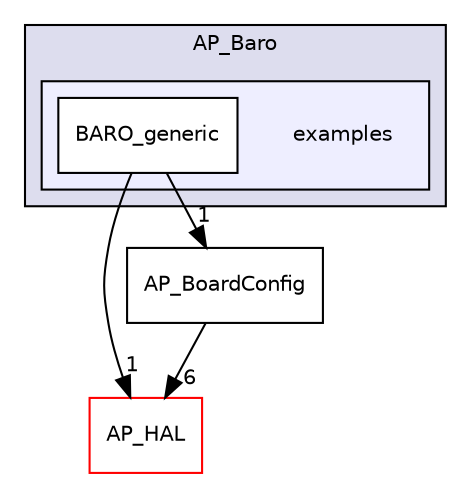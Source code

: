 digraph "libraries/AP_Baro/examples" {
  compound=true
  node [ fontsize="10", fontname="Helvetica"];
  edge [ labelfontsize="10", labelfontname="Helvetica"];
  subgraph clusterdir_7db4a971a8c593e04169c3b474b45b25 {
    graph [ bgcolor="#ddddee", pencolor="black", label="AP_Baro" fontname="Helvetica", fontsize="10", URL="dir_7db4a971a8c593e04169c3b474b45b25.html"]
  subgraph clusterdir_e9345034112a6a53f04f8d6fd0bea8ab {
    graph [ bgcolor="#eeeeff", pencolor="black", label="" URL="dir_e9345034112a6a53f04f8d6fd0bea8ab.html"];
    dir_e9345034112a6a53f04f8d6fd0bea8ab [shape=plaintext label="examples"];
    dir_ad669d66ded219631295278c33df428f [shape=box label="BARO_generic" color="black" fillcolor="white" style="filled" URL="dir_ad669d66ded219631295278c33df428f.html"];
  }
  }
  dir_1cbc10423b2512b31103883361e0123b [shape=box label="AP_HAL" fillcolor="white" style="filled" color="red" URL="dir_1cbc10423b2512b31103883361e0123b.html"];
  dir_30f1dfa80a719733e6e74d74b0ee38c1 [shape=box label="AP_BoardConfig" URL="dir_30f1dfa80a719733e6e74d74b0ee38c1.html"];
  dir_30f1dfa80a719733e6e74d74b0ee38c1->dir_1cbc10423b2512b31103883361e0123b [headlabel="6", labeldistance=1.5 headhref="dir_000032_000057.html"];
  dir_ad669d66ded219631295278c33df428f->dir_1cbc10423b2512b31103883361e0123b [headlabel="1", labeldistance=1.5 headhref="dir_000025_000057.html"];
  dir_ad669d66ded219631295278c33df428f->dir_30f1dfa80a719733e6e74d74b0ee38c1 [headlabel="1", labeldistance=1.5 headhref="dir_000025_000032.html"];
}

